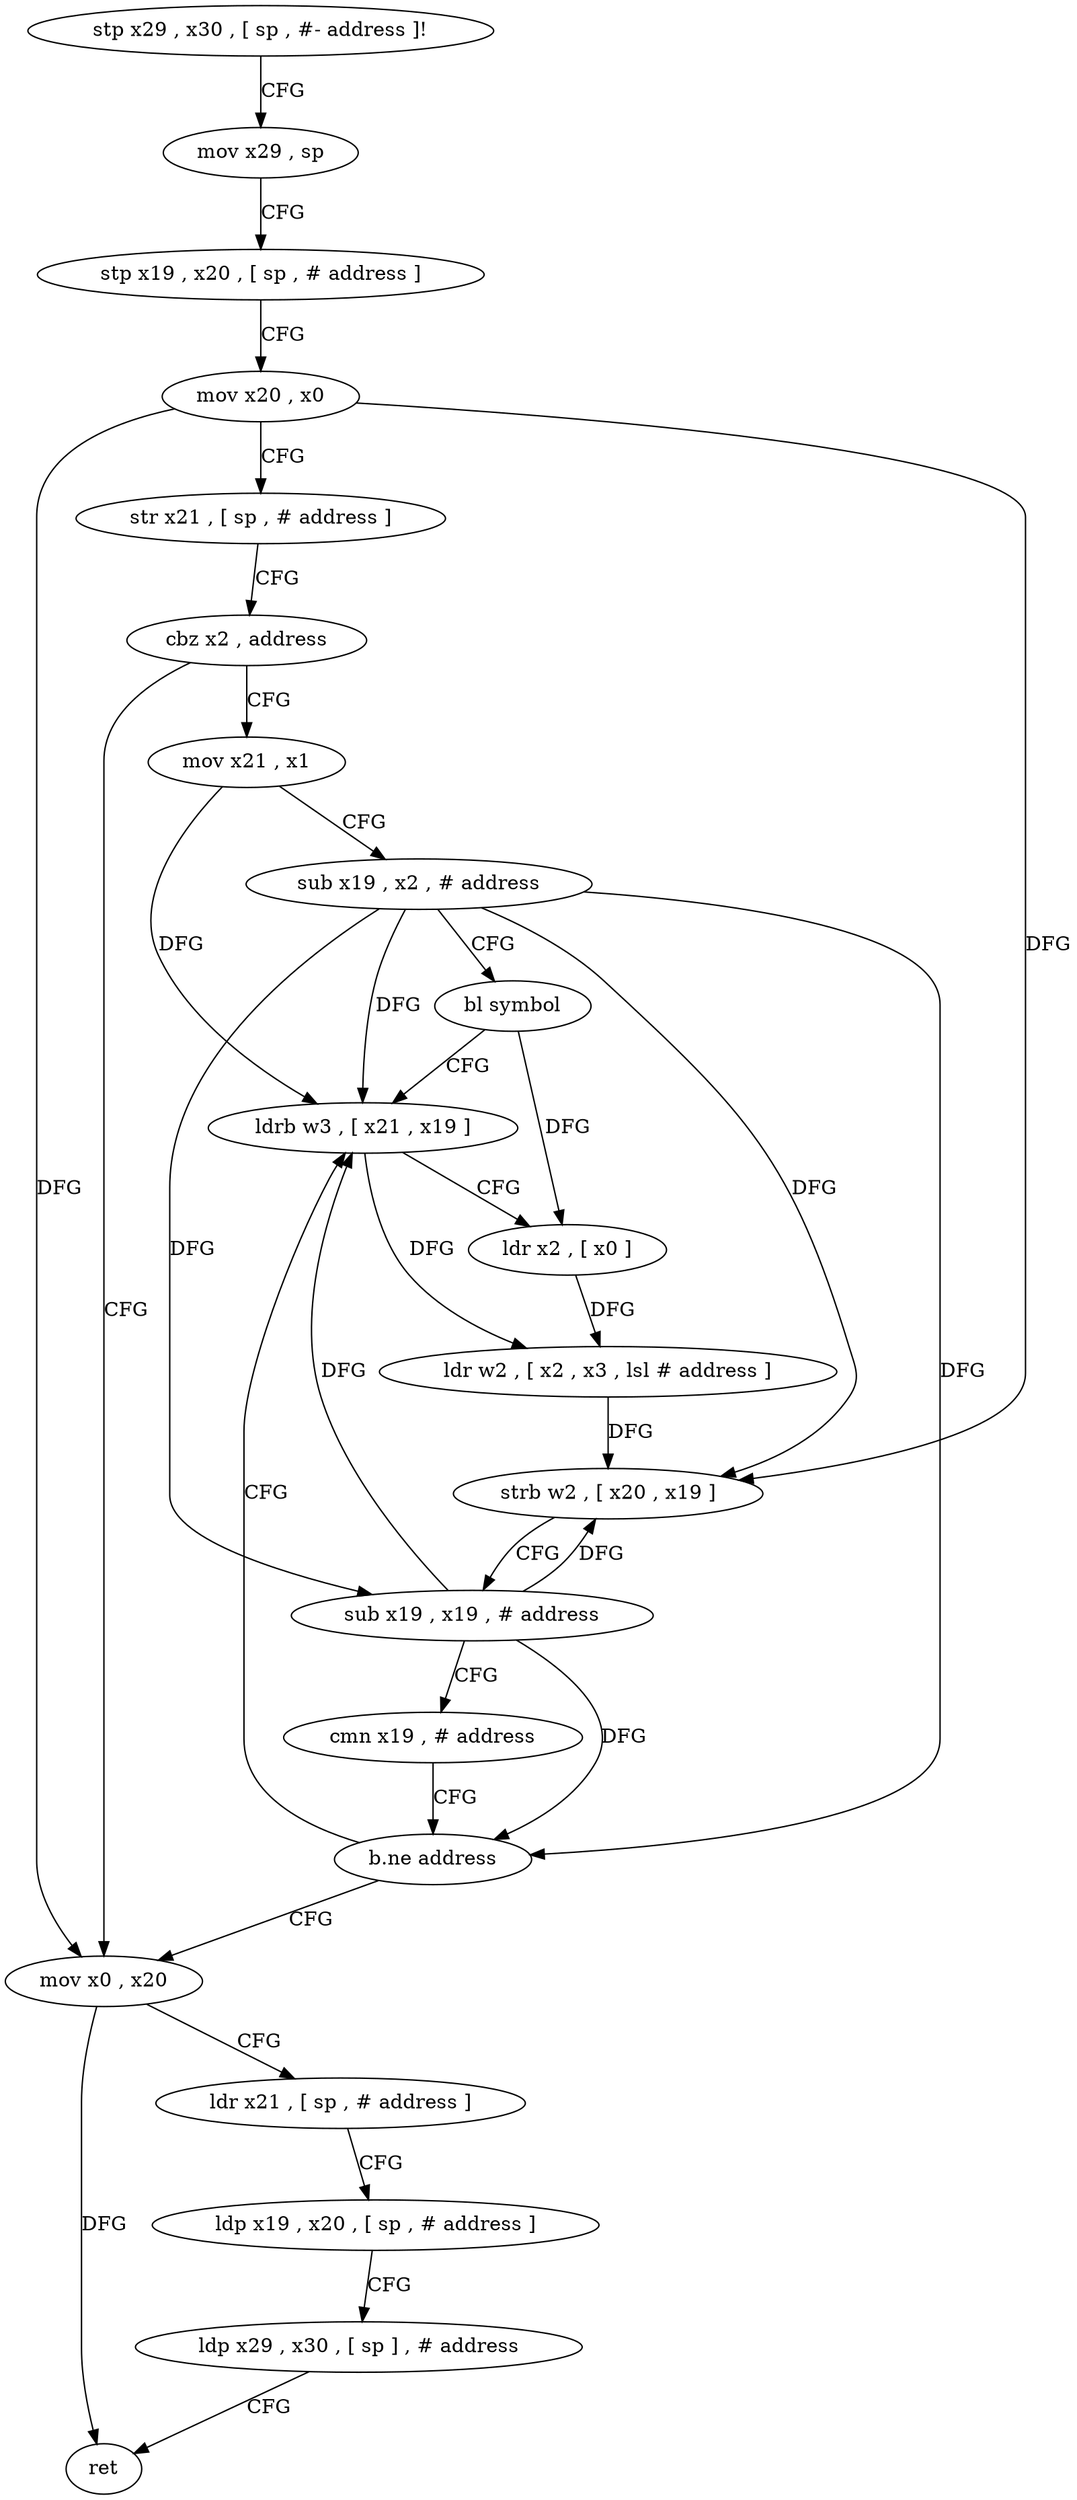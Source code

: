 digraph "func" {
"178216" [label = "stp x29 , x30 , [ sp , #- address ]!" ]
"178220" [label = "mov x29 , sp" ]
"178224" [label = "stp x19 , x20 , [ sp , # address ]" ]
"178228" [label = "mov x20 , x0" ]
"178232" [label = "str x21 , [ sp , # address ]" ]
"178236" [label = "cbz x2 , address" ]
"178280" [label = "mov x0 , x20" ]
"178240" [label = "mov x21 , x1" ]
"178284" [label = "ldr x21 , [ sp , # address ]" ]
"178288" [label = "ldp x19 , x20 , [ sp , # address ]" ]
"178292" [label = "ldp x29 , x30 , [ sp ] , # address" ]
"178296" [label = "ret" ]
"178244" [label = "sub x19 , x2 , # address" ]
"178248" [label = "bl symbol" ]
"178252" [label = "ldrb w3 , [ x21 , x19 ]" ]
"178256" [label = "ldr x2 , [ x0 ]" ]
"178260" [label = "ldr w2 , [ x2 , x3 , lsl # address ]" ]
"178264" [label = "strb w2 , [ x20 , x19 ]" ]
"178268" [label = "sub x19 , x19 , # address" ]
"178272" [label = "cmn x19 , # address" ]
"178276" [label = "b.ne address" ]
"178216" -> "178220" [ label = "CFG" ]
"178220" -> "178224" [ label = "CFG" ]
"178224" -> "178228" [ label = "CFG" ]
"178228" -> "178232" [ label = "CFG" ]
"178228" -> "178280" [ label = "DFG" ]
"178228" -> "178264" [ label = "DFG" ]
"178232" -> "178236" [ label = "CFG" ]
"178236" -> "178280" [ label = "CFG" ]
"178236" -> "178240" [ label = "CFG" ]
"178280" -> "178284" [ label = "CFG" ]
"178280" -> "178296" [ label = "DFG" ]
"178240" -> "178244" [ label = "CFG" ]
"178240" -> "178252" [ label = "DFG" ]
"178284" -> "178288" [ label = "CFG" ]
"178288" -> "178292" [ label = "CFG" ]
"178292" -> "178296" [ label = "CFG" ]
"178244" -> "178248" [ label = "CFG" ]
"178244" -> "178252" [ label = "DFG" ]
"178244" -> "178264" [ label = "DFG" ]
"178244" -> "178268" [ label = "DFG" ]
"178244" -> "178276" [ label = "DFG" ]
"178248" -> "178252" [ label = "CFG" ]
"178248" -> "178256" [ label = "DFG" ]
"178252" -> "178256" [ label = "CFG" ]
"178252" -> "178260" [ label = "DFG" ]
"178256" -> "178260" [ label = "DFG" ]
"178260" -> "178264" [ label = "DFG" ]
"178264" -> "178268" [ label = "CFG" ]
"178268" -> "178272" [ label = "CFG" ]
"178268" -> "178252" [ label = "DFG" ]
"178268" -> "178264" [ label = "DFG" ]
"178268" -> "178276" [ label = "DFG" ]
"178272" -> "178276" [ label = "CFG" ]
"178276" -> "178252" [ label = "CFG" ]
"178276" -> "178280" [ label = "CFG" ]
}
